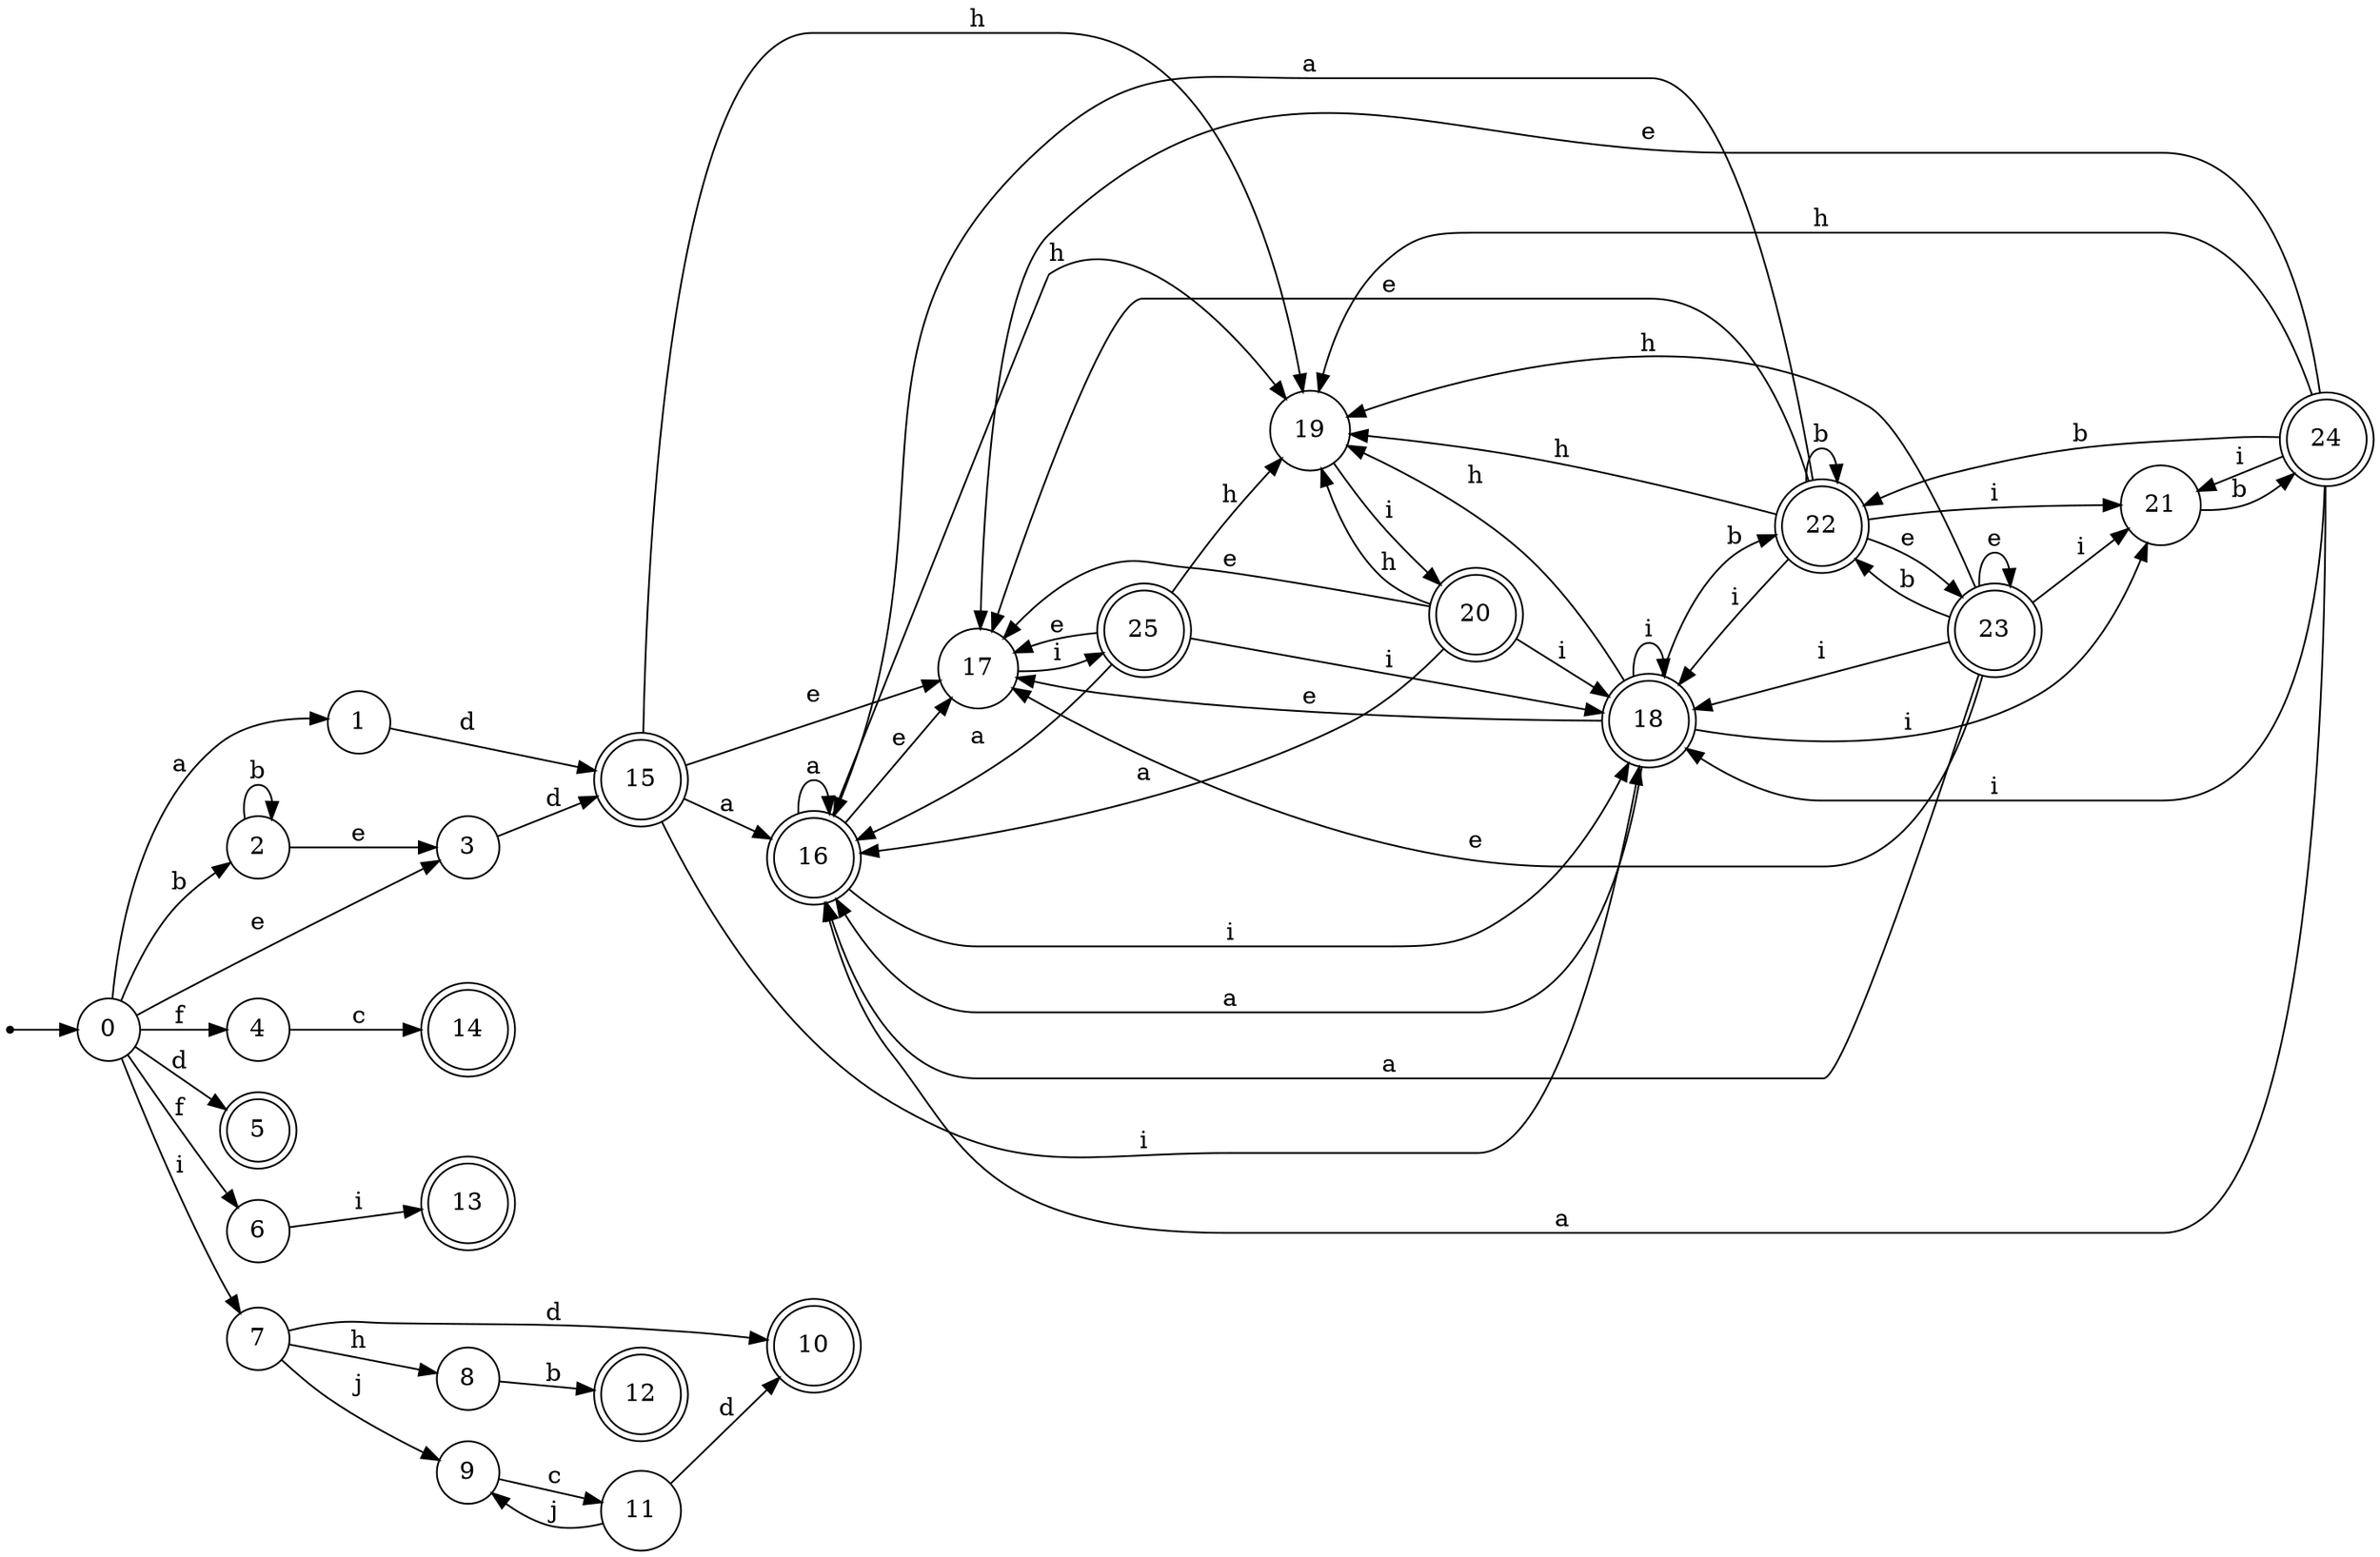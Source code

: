 digraph finite_state_machine {
rankdir=LR;
size="20,20";
node [shape = point]; "dummy0"
node [shape = circle]; "0";
"dummy0" -> "0";
node [shape = circle]; "1";
node [shape = circle]; "2";
node [shape = circle]; "3";
node [shape = circle]; "4";
node [shape = doublecircle]; "5";node [shape = circle]; "6";
node [shape = circle]; "7";
node [shape = circle]; "8";
node [shape = circle]; "9";
node [shape = doublecircle]; "10";node [shape = circle]; "11";
node [shape = doublecircle]; "12";node [shape = doublecircle]; "13";node [shape = doublecircle]; "14";node [shape = doublecircle]; "15";node [shape = doublecircle]; "16";node [shape = circle]; "17";
node [shape = doublecircle]; "18";node [shape = circle]; "19";
node [shape = doublecircle]; "20";node [shape = circle]; "21";
node [shape = doublecircle]; "22";node [shape = doublecircle]; "23";node [shape = doublecircle]; "24";node [shape = doublecircle]; "25";"0" -> "1" [label = "a"];
 "0" -> "2" [label = "b"];
 "0" -> "3" [label = "e"];
 "0" -> "4" [label = "f"];
 "0" -> "6" [label = "f"];
 "0" -> "5" [label = "d"];
 "0" -> "7" [label = "i"];
 "7" -> "8" [label = "h"];
 "7" -> "9" [label = "j"];
 "7" -> "10" [label = "d"];
 "9" -> "11" [label = "c"];
 "11" -> "9" [label = "j"];
 "11" -> "10" [label = "d"];
 "8" -> "12" [label = "b"];
 "6" -> "13" [label = "i"];
 "4" -> "14" [label = "c"];
 "3" -> "15" [label = "d"];
 "15" -> "16" [label = "a"];
 "15" -> "17" [label = "e"];
 "15" -> "18" [label = "i"];
 "15" -> "19" [label = "h"];
 "19" -> "20" [label = "i"];
 "20" -> "19" [label = "h"];
 "20" -> "16" [label = "a"];
 "20" -> "17" [label = "e"];
 "20" -> "18" [label = "i"];
 "18" -> "18" [label = "i"];
 "18" -> "21" [label = "i"];
 "18" -> "22" [label = "b"];
 "18" -> "16" [label = "a"];
 "18" -> "17" [label = "e"];
 "18" -> "19" [label = "h"];
 "22" -> "22" [label = "b"];
 "22" -> "17" [label = "e"];
 "22" -> "23" [label = "e"];
 "22" -> "18" [label = "i"];
 "22" -> "21" [label = "i"];
 "22" -> "16" [label = "a"];
 "22" -> "19" [label = "h"];
 "23" -> "17" [label = "e"];
 "23" -> "23" [label = "e"];
 "23" -> "22" [label = "b"];
 "23" -> "18" [label = "i"];
 "23" -> "21" [label = "i"];
 "23" -> "16" [label = "a"];
 "23" -> "19" [label = "h"];
 "21" -> "24" [label = "b"];
 "24" -> "18" [label = "i"];
 "24" -> "21" [label = "i"];
 "24" -> "22" [label = "b"];
 "24" -> "16" [label = "a"];
 "24" -> "17" [label = "e"];
 "24" -> "19" [label = "h"];
 "17" -> "25" [label = "i"];
 "25" -> "17" [label = "e"];
 "25" -> "16" [label = "a"];
 "25" -> "18" [label = "i"];
 "25" -> "19" [label = "h"];
 "16" -> "16" [label = "a"];
 "16" -> "17" [label = "e"];
 "16" -> "18" [label = "i"];
 "16" -> "19" [label = "h"];
 "2" -> "2" [label = "b"];
 "2" -> "3" [label = "e"];
 "1" -> "15" [label = "d"];
 }
